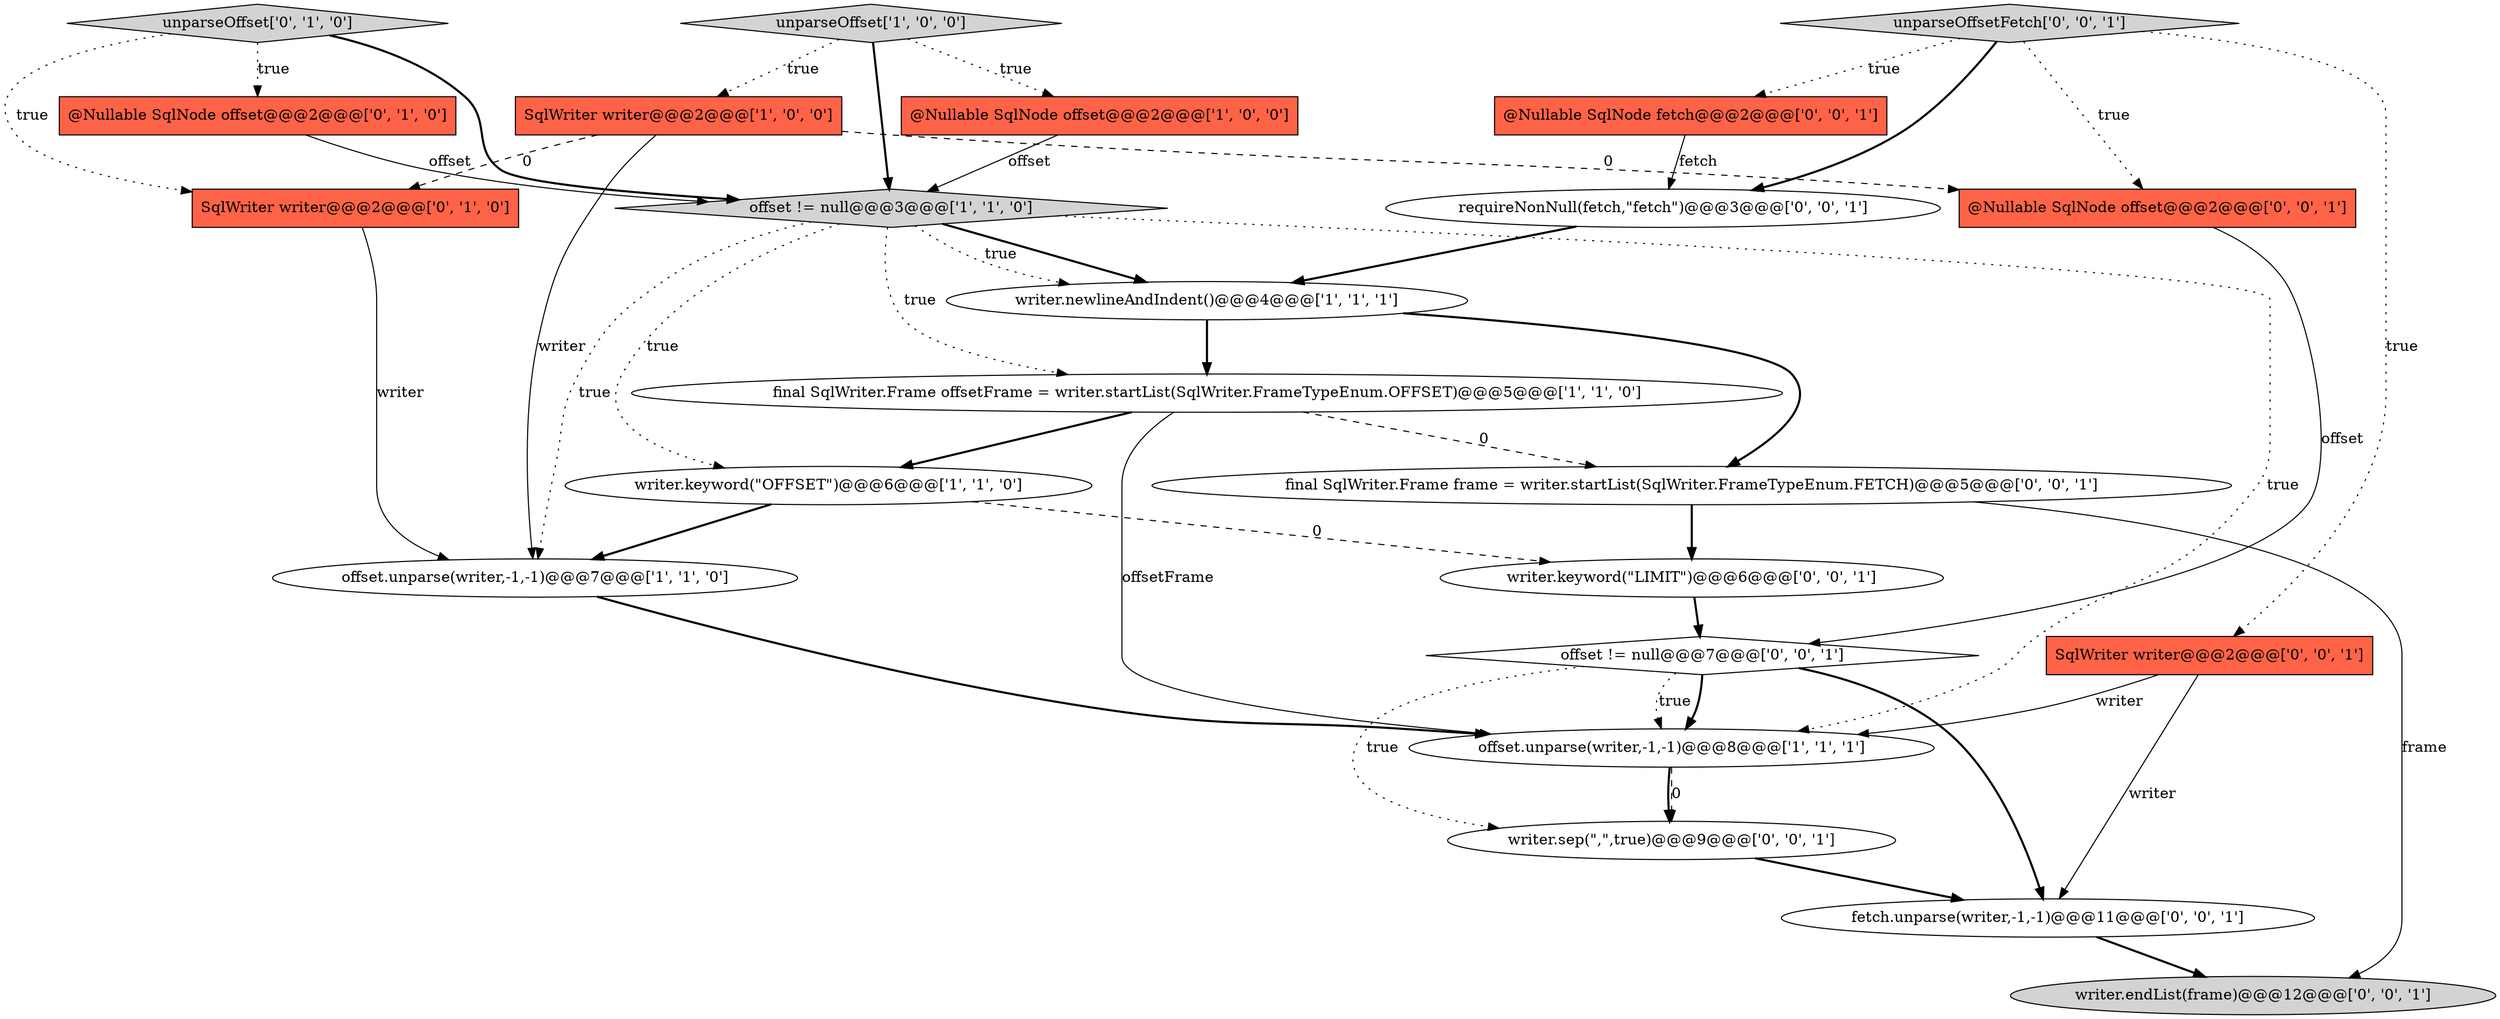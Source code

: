 digraph {
8 [style = filled, label = "final SqlWriter.Frame offsetFrame = writer.startList(SqlWriter.FrameTypeEnum.OFFSET)@@@5@@@['1', '1', '0']", fillcolor = white, shape = ellipse image = "AAA0AAABBB1BBB"];
5 [style = filled, label = "offset.unparse(writer,-1,-1)@@@8@@@['1', '1', '1']", fillcolor = white, shape = ellipse image = "AAA0AAABBB1BBB"];
18 [style = filled, label = "fetch.unparse(writer,-1,-1)@@@11@@@['0', '0', '1']", fillcolor = white, shape = ellipse image = "AAA0AAABBB3BBB"];
4 [style = filled, label = "writer.keyword(\"OFFSET\")@@@6@@@['1', '1', '0']", fillcolor = white, shape = ellipse image = "AAA0AAABBB1BBB"];
15 [style = filled, label = "@Nullable SqlNode fetch@@@2@@@['0', '0', '1']", fillcolor = tomato, shape = box image = "AAA0AAABBB3BBB"];
11 [style = filled, label = "SqlWriter writer@@@2@@@['0', '1', '0']", fillcolor = tomato, shape = box image = "AAA1AAABBB2BBB"];
17 [style = filled, label = "@Nullable SqlNode offset@@@2@@@['0', '0', '1']", fillcolor = tomato, shape = box image = "AAA0AAABBB3BBB"];
12 [style = filled, label = "unparseOffsetFetch['0', '0', '1']", fillcolor = lightgray, shape = diamond image = "AAA0AAABBB3BBB"];
14 [style = filled, label = "writer.keyword(\"LIMIT\")@@@6@@@['0', '0', '1']", fillcolor = white, shape = ellipse image = "AAA0AAABBB3BBB"];
22 [style = filled, label = "final SqlWriter.Frame frame = writer.startList(SqlWriter.FrameTypeEnum.FETCH)@@@5@@@['0', '0', '1']", fillcolor = white, shape = ellipse image = "AAA0AAABBB3BBB"];
7 [style = filled, label = "writer.newlineAndIndent()@@@4@@@['1', '1', '1']", fillcolor = white, shape = ellipse image = "AAA0AAABBB1BBB"];
21 [style = filled, label = "writer.sep(\",\",true)@@@9@@@['0', '0', '1']", fillcolor = white, shape = ellipse image = "AAA0AAABBB3BBB"];
19 [style = filled, label = "offset != null@@@7@@@['0', '0', '1']", fillcolor = white, shape = diamond image = "AAA0AAABBB3BBB"];
9 [style = filled, label = "@Nullable SqlNode offset@@@2@@@['0', '1', '0']", fillcolor = tomato, shape = box image = "AAA0AAABBB2BBB"];
10 [style = filled, label = "unparseOffset['0', '1', '0']", fillcolor = lightgray, shape = diamond image = "AAA0AAABBB2BBB"];
20 [style = filled, label = "requireNonNull(fetch,\"fetch\")@@@3@@@['0', '0', '1']", fillcolor = white, shape = ellipse image = "AAA0AAABBB3BBB"];
3 [style = filled, label = "@Nullable SqlNode offset@@@2@@@['1', '0', '0']", fillcolor = tomato, shape = box image = "AAA0AAABBB1BBB"];
1 [style = filled, label = "offset != null@@@3@@@['1', '1', '0']", fillcolor = lightgray, shape = diamond image = "AAA0AAABBB1BBB"];
2 [style = filled, label = "offset.unparse(writer,-1,-1)@@@7@@@['1', '1', '0']", fillcolor = white, shape = ellipse image = "AAA0AAABBB1BBB"];
13 [style = filled, label = "SqlWriter writer@@@2@@@['0', '0', '1']", fillcolor = tomato, shape = box image = "AAA0AAABBB3BBB"];
6 [style = filled, label = "SqlWriter writer@@@2@@@['1', '0', '0']", fillcolor = tomato, shape = box image = "AAA1AAABBB1BBB"];
16 [style = filled, label = "writer.endList(frame)@@@12@@@['0', '0', '1']", fillcolor = lightgray, shape = ellipse image = "AAA0AAABBB3BBB"];
0 [style = filled, label = "unparseOffset['1', '0', '0']", fillcolor = lightgray, shape = diamond image = "AAA0AAABBB1BBB"];
22->16 [style = solid, label="frame"];
12->17 [style = dotted, label="true"];
2->5 [style = bold, label=""];
19->18 [style = bold, label=""];
6->11 [style = dashed, label="0"];
3->1 [style = solid, label="offset"];
12->15 [style = dotted, label="true"];
12->20 [style = bold, label=""];
14->19 [style = bold, label=""];
6->17 [style = dashed, label="0"];
1->4 [style = dotted, label="true"];
19->21 [style = dotted, label="true"];
11->2 [style = solid, label="writer"];
4->2 [style = bold, label=""];
0->6 [style = dotted, label="true"];
10->9 [style = dotted, label="true"];
7->8 [style = bold, label=""];
1->7 [style = bold, label=""];
21->18 [style = bold, label=""];
1->7 [style = dotted, label="true"];
19->5 [style = bold, label=""];
5->21 [style = bold, label=""];
13->18 [style = solid, label="writer"];
7->22 [style = bold, label=""];
8->22 [style = dashed, label="0"];
12->13 [style = dotted, label="true"];
6->2 [style = solid, label="writer"];
10->11 [style = dotted, label="true"];
0->1 [style = bold, label=""];
13->5 [style = solid, label="writer"];
15->20 [style = solid, label="fetch"];
9->1 [style = solid, label="offset"];
1->8 [style = dotted, label="true"];
19->5 [style = dotted, label="true"];
5->21 [style = dashed, label="0"];
8->5 [style = solid, label="offsetFrame"];
4->14 [style = dashed, label="0"];
0->3 [style = dotted, label="true"];
8->4 [style = bold, label=""];
20->7 [style = bold, label=""];
1->2 [style = dotted, label="true"];
22->14 [style = bold, label=""];
10->1 [style = bold, label=""];
1->5 [style = dotted, label="true"];
17->19 [style = solid, label="offset"];
18->16 [style = bold, label=""];
}

